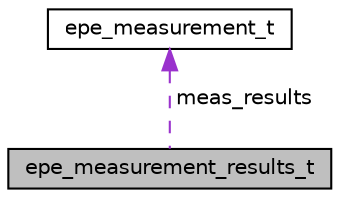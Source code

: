 digraph "epe_measurement_results_t"
{
 // LATEX_PDF_SIZE
  bgcolor="transparent";
  edge [fontname="Helvetica",fontsize="10",labelfontname="Helvetica",labelfontsize="10"];
  node [fontname="Helvetica",fontsize="10",shape=record];
  Node1 [label="epe_measurement_results_t",height=0.2,width=0.4,color="black", fillcolor="grey75", style="filled", fontcolor="black",tooltip=" "];
  Node2 -> Node1 [dir="back",color="darkorchid3",fontsize="10",style="dashed",label=" meas_results" ,fontname="Helvetica"];
  Node2 [label="epe_measurement_t",height=0.2,width=0.4,color="black",URL="$EvenstarPerformanceMgmt_8h.html#structepe__measurement__t",tooltip=" "];
}
